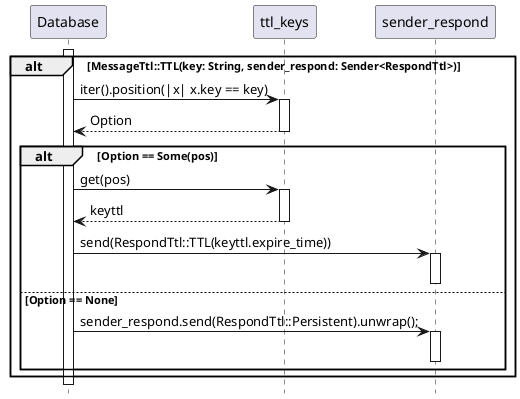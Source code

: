@startuml ttl case
hide footbox

activate Database
alt MessageTtl::TTL(key: String, sender_respond: Sender<RespondTtl>)
    Database -> ttl_keys++: iter().position(|x| x.key == key)
    return Option

    alt Option == Some(pos)
        Database -> ttl_keys ++: get(pos)
        return keyttl
        Database -> sender_respond ++: send(RespondTtl::TTL(keyttl.expire_time))
        deactivate sender_respond
    else Option == None
        Database -> sender_respond ++: sender_respond.send(RespondTtl::Persistent).unwrap();
        deactivate sender_respond
    end
end
@enduml